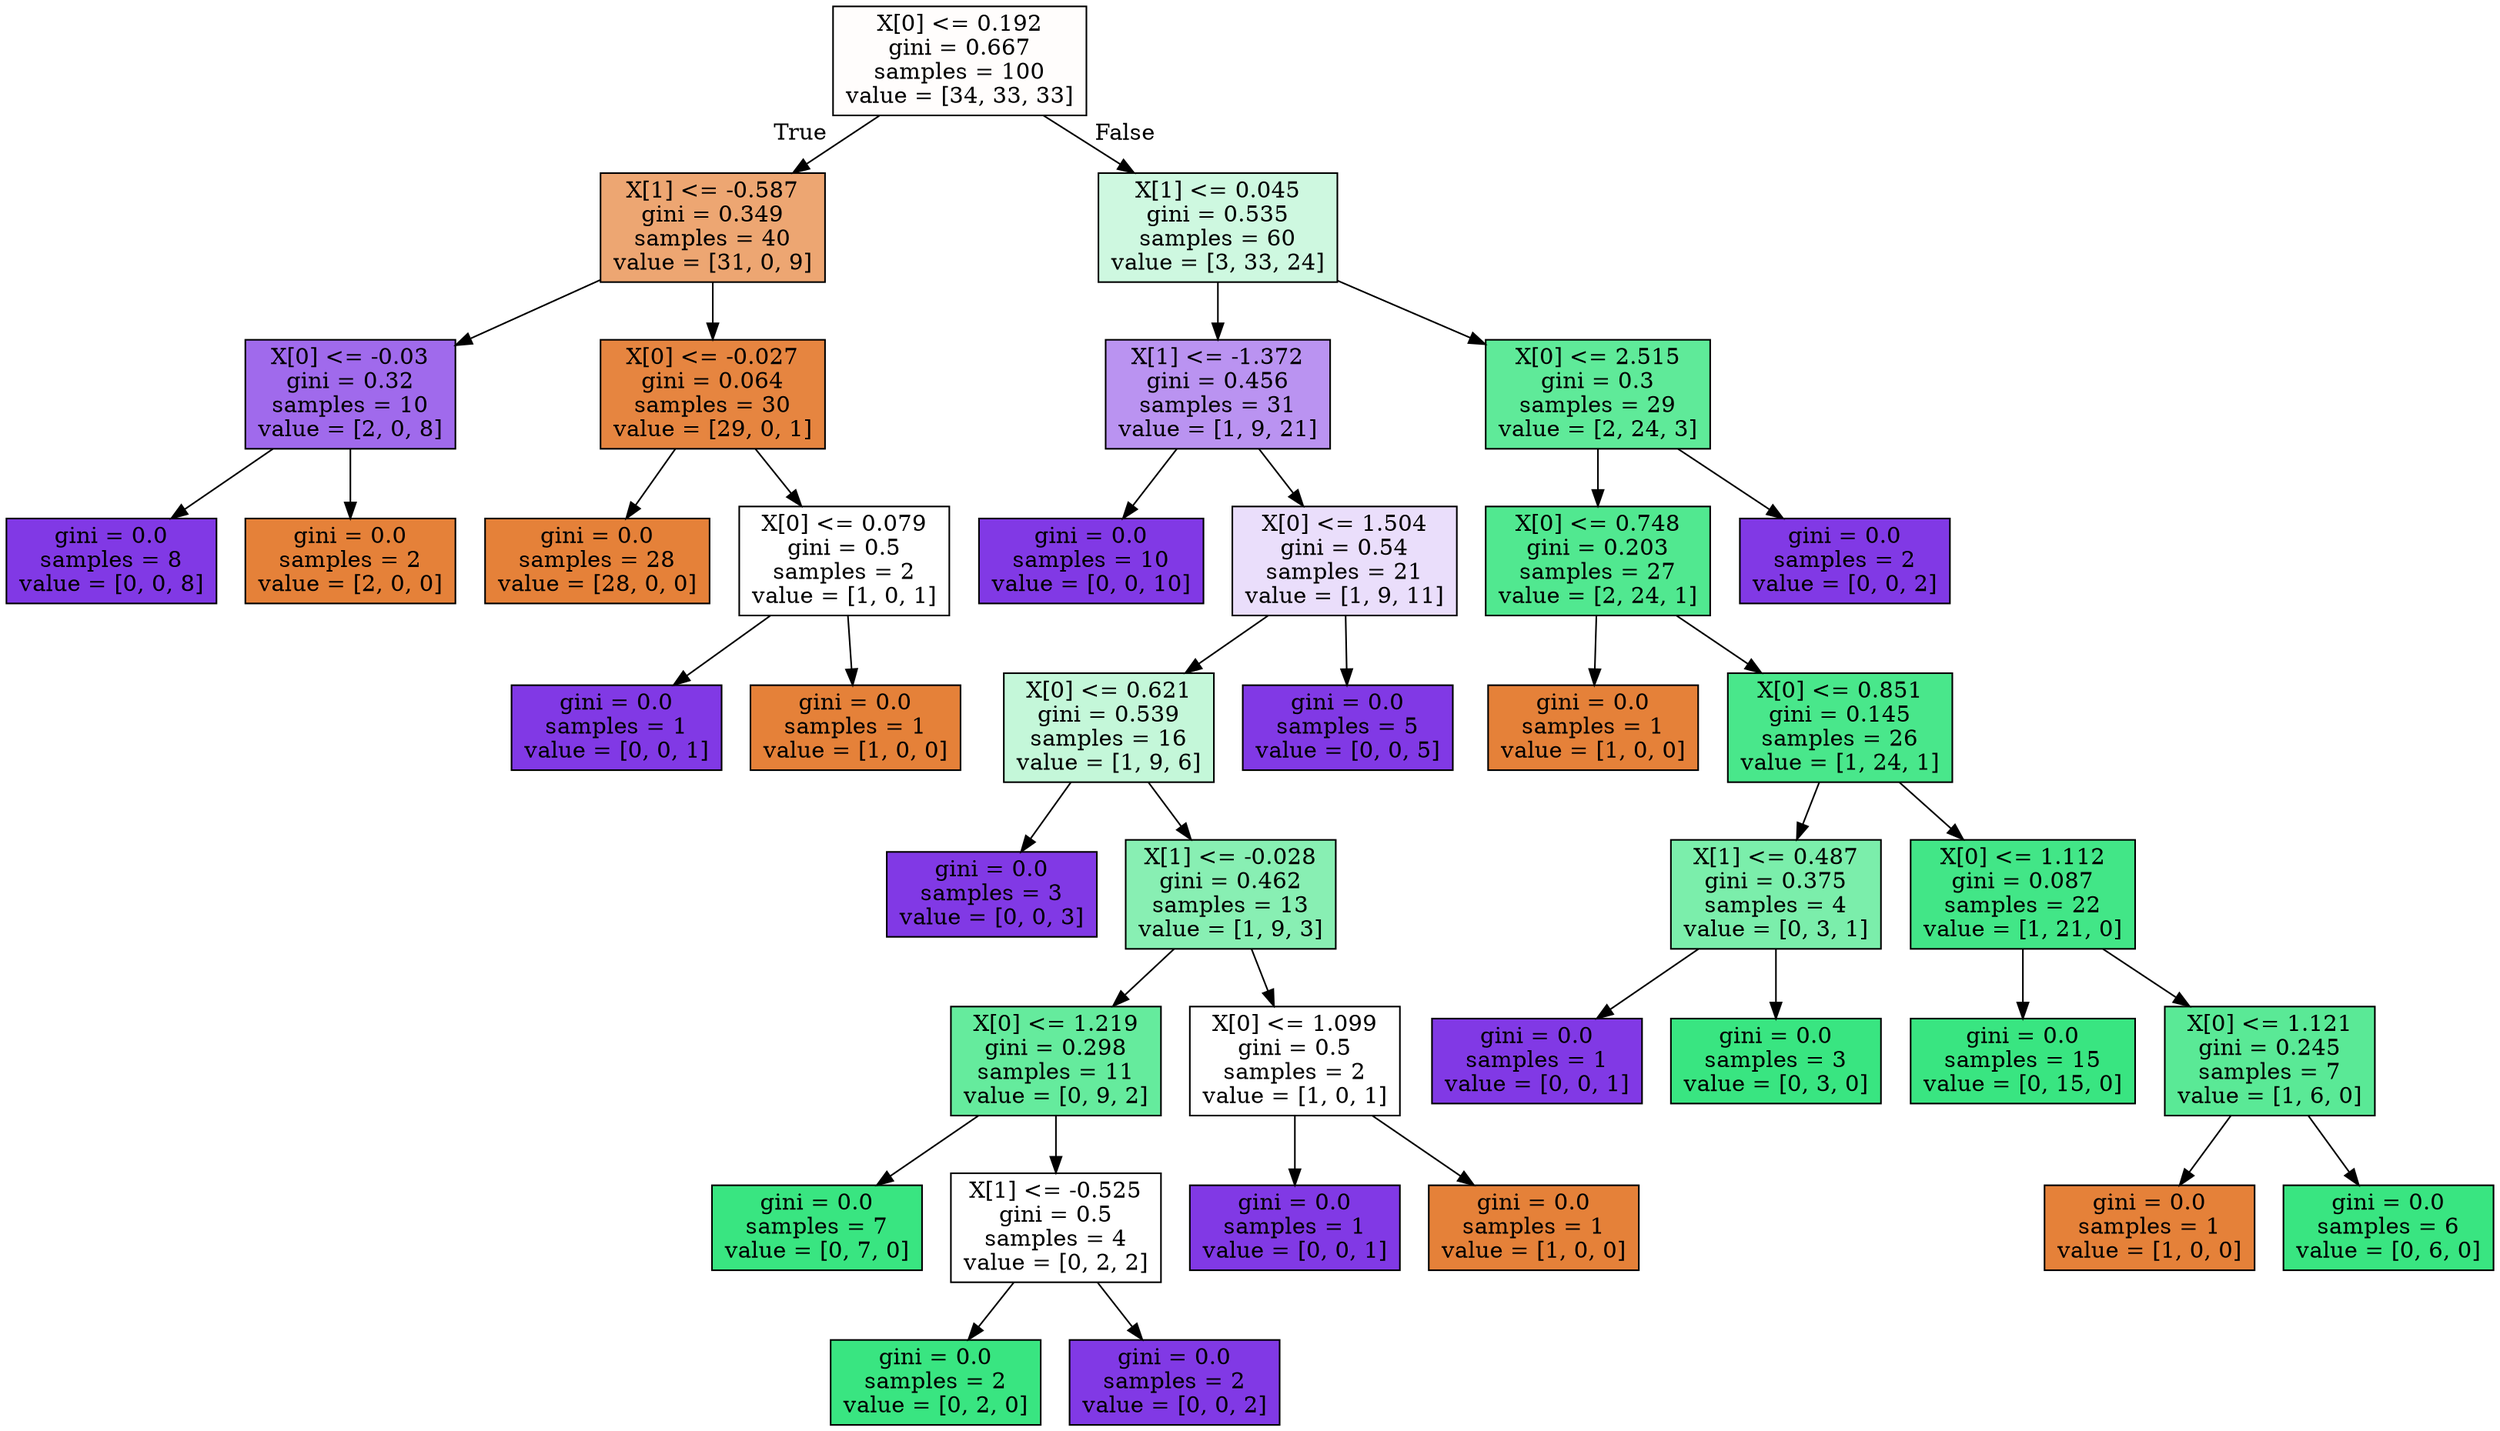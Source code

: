 digraph Tree {
node [shape=box, style="filled", color="black"] ;
0 [label="X[0] <= 0.192\ngini = 0.667\nsamples = 100\nvalue = [34, 33, 33]", fillcolor="#fffdfc"] ;
1 [label="X[1] <= -0.587\ngini = 0.349\nsamples = 40\nvalue = [31, 0, 9]", fillcolor="#eda672"] ;
0 -> 1 [labeldistance=2.5, labelangle=45, headlabel="True"] ;
2 [label="X[0] <= -0.03\ngini = 0.32\nsamples = 10\nvalue = [2, 0, 8]", fillcolor="#a06aec"] ;
1 -> 2 ;
3 [label="gini = 0.0\nsamples = 8\nvalue = [0, 0, 8]", fillcolor="#8139e5"] ;
2 -> 3 ;
4 [label="gini = 0.0\nsamples = 2\nvalue = [2, 0, 0]", fillcolor="#e58139"] ;
2 -> 4 ;
5 [label="X[0] <= -0.027\ngini = 0.064\nsamples = 30\nvalue = [29, 0, 1]", fillcolor="#e68540"] ;
1 -> 5 ;
6 [label="gini = 0.0\nsamples = 28\nvalue = [28, 0, 0]", fillcolor="#e58139"] ;
5 -> 6 ;
7 [label="X[0] <= 0.079\ngini = 0.5\nsamples = 2\nvalue = [1, 0, 1]", fillcolor="#ffffff"] ;
5 -> 7 ;
8 [label="gini = 0.0\nsamples = 1\nvalue = [0, 0, 1]", fillcolor="#8139e5"] ;
7 -> 8 ;
9 [label="gini = 0.0\nsamples = 1\nvalue = [1, 0, 0]", fillcolor="#e58139"] ;
7 -> 9 ;
10 [label="X[1] <= 0.045\ngini = 0.535\nsamples = 60\nvalue = [3, 33, 24]", fillcolor="#cef8e0"] ;
0 -> 10 [labeldistance=2.5, labelangle=-45, headlabel="False"] ;
11 [label="X[1] <= -1.372\ngini = 0.456\nsamples = 31\nvalue = [1, 9, 21]", fillcolor="#ba93f1"] ;
10 -> 11 ;
12 [label="gini = 0.0\nsamples = 10\nvalue = [0, 0, 10]", fillcolor="#8139e5"] ;
11 -> 12 ;
13 [label="X[0] <= 1.504\ngini = 0.54\nsamples = 21\nvalue = [1, 9, 11]", fillcolor="#eadefb"] ;
11 -> 13 ;
14 [label="X[0] <= 0.621\ngini = 0.539\nsamples = 16\nvalue = [1, 9, 6]", fillcolor="#c4f7d9"] ;
13 -> 14 ;
15 [label="gini = 0.0\nsamples = 3\nvalue = [0, 0, 3]", fillcolor="#8139e5"] ;
14 -> 15 ;
16 [label="X[1] <= -0.028\ngini = 0.462\nsamples = 13\nvalue = [1, 9, 3]", fillcolor="#88efb3"] ;
14 -> 16 ;
17 [label="X[0] <= 1.219\ngini = 0.298\nsamples = 11\nvalue = [0, 9, 2]", fillcolor="#65eb9d"] ;
16 -> 17 ;
18 [label="gini = 0.0\nsamples = 7\nvalue = [0, 7, 0]", fillcolor="#39e581"] ;
17 -> 18 ;
19 [label="X[1] <= -0.525\ngini = 0.5\nsamples = 4\nvalue = [0, 2, 2]", fillcolor="#ffffff"] ;
17 -> 19 ;
20 [label="gini = 0.0\nsamples = 2\nvalue = [0, 2, 0]", fillcolor="#39e581"] ;
19 -> 20 ;
21 [label="gini = 0.0\nsamples = 2\nvalue = [0, 0, 2]", fillcolor="#8139e5"] ;
19 -> 21 ;
22 [label="X[0] <= 1.099\ngini = 0.5\nsamples = 2\nvalue = [1, 0, 1]", fillcolor="#ffffff"] ;
16 -> 22 ;
23 [label="gini = 0.0\nsamples = 1\nvalue = [0, 0, 1]", fillcolor="#8139e5"] ;
22 -> 23 ;
24 [label="gini = 0.0\nsamples = 1\nvalue = [1, 0, 0]", fillcolor="#e58139"] ;
22 -> 24 ;
25 [label="gini = 0.0\nsamples = 5\nvalue = [0, 0, 5]", fillcolor="#8139e5"] ;
13 -> 25 ;
26 [label="X[0] <= 2.515\ngini = 0.3\nsamples = 29\nvalue = [2, 24, 3]", fillcolor="#5fea99"] ;
10 -> 26 ;
27 [label="X[0] <= 0.748\ngini = 0.203\nsamples = 27\nvalue = [2, 24, 1]", fillcolor="#51e890"] ;
26 -> 27 ;
28 [label="gini = 0.0\nsamples = 1\nvalue = [1, 0, 0]", fillcolor="#e58139"] ;
27 -> 28 ;
29 [label="X[0] <= 0.851\ngini = 0.145\nsamples = 26\nvalue = [1, 24, 1]", fillcolor="#49e78b"] ;
27 -> 29 ;
30 [label="X[1] <= 0.487\ngini = 0.375\nsamples = 4\nvalue = [0, 3, 1]", fillcolor="#7beeab"] ;
29 -> 30 ;
31 [label="gini = 0.0\nsamples = 1\nvalue = [0, 0, 1]", fillcolor="#8139e5"] ;
30 -> 31 ;
32 [label="gini = 0.0\nsamples = 3\nvalue = [0, 3, 0]", fillcolor="#39e581"] ;
30 -> 32 ;
33 [label="X[0] <= 1.112\ngini = 0.087\nsamples = 22\nvalue = [1, 21, 0]", fillcolor="#42e687"] ;
29 -> 33 ;
34 [label="gini = 0.0\nsamples = 15\nvalue = [0, 15, 0]", fillcolor="#39e581"] ;
33 -> 34 ;
35 [label="X[0] <= 1.121\ngini = 0.245\nsamples = 7\nvalue = [1, 6, 0]", fillcolor="#5ae996"] ;
33 -> 35 ;
36 [label="gini = 0.0\nsamples = 1\nvalue = [1, 0, 0]", fillcolor="#e58139"] ;
35 -> 36 ;
37 [label="gini = 0.0\nsamples = 6\nvalue = [0, 6, 0]", fillcolor="#39e581"] ;
35 -> 37 ;
38 [label="gini = 0.0\nsamples = 2\nvalue = [0, 0, 2]", fillcolor="#8139e5"] ;
26 -> 38 ;
}